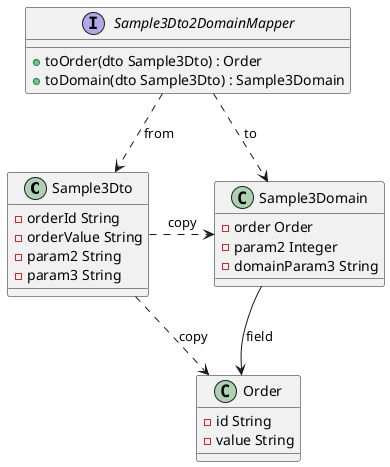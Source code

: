 @startuml


class Sample3Dto {
    - orderId String
    - orderValue String
    - param2 String
    - param3 String
}

class Sample3Domain {
    - order Order
    - param2 Integer
    - domainParam3 String
}

class Order {
    - id String
    - value String
}


interface Sample3Dto2DomainMapper{
    + toOrder(dto Sample3Dto) : Order
    + toDomain(dto Sample3Dto) : Sample3Domain
}


Sample3Dto .> Sample3Domain :copy
Sample3Dto .> Order :copy
Sample3Dto2DomainMapper ..> Sample3Dto: from
Sample3Dto2DomainMapper ..> Sample3Domain: to
Sample3Domain --> Order : field
' ★ Sample3Domainの下にOrderを配置するための非表示リンク
Sample3Domain -[hidden]-> Order

@enduml
